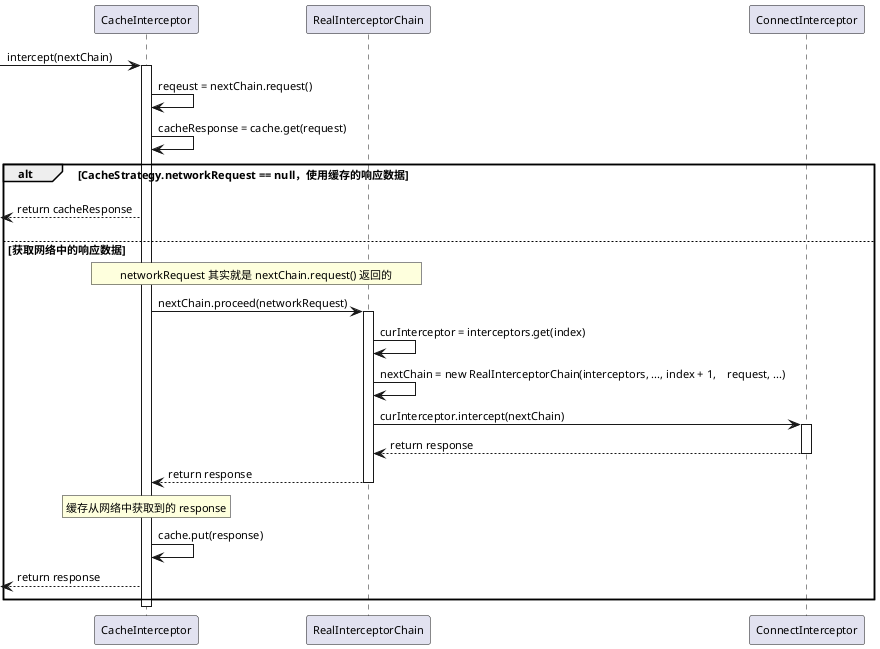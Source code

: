 /' 
```sequence
participant CI as CacheInterceptor
participant RIC as RealInterceptorChain
participant ConI as ConnectInterceptor

CI ->> CI : intercept(nextChain)
activate CI
    CI ->> CI : reqeust = nextChain.request()
    CI ->> CI : cacheResponse = cache.get(request)
    alt CacheStrategy.networkRequest == null，使用缓存的响应数据
        CI ->> CI : return cacheResponse
    else 获取网络中的响应数据
        Note over CI,RIC : networkRequest 其实就是 nextChain.request() 返回的
        CI ->> RIC : nextChain.proceed(networkRequest)  
        activate RIC
            RIC ->> RIC : curInterceptor = interceptors.get(index)
            RIC ->> RIC : nextChain = new RealInterceptorChain(interceptors, ..., index + 1,    request, ...)
            RIC ->> ConI : curInterceptor.intercept(nextChain)
            ConI -->> RIC : return response
        deactivate RIC
        RIC -->> CI : return response
        Note over CI : 缓存从网络中获取到的 response
        CI ->> CI : cache.put(response)
        CI ->> CI : return response
    end
deactivate CI
```
'/

@startuml
skinparam DefaultFontSize 11
participant   CacheInterceptor as CI
participant   RealInterceptorChain as RIC
participant   ConnectInterceptor as ConI

[-> CI : intercept(nextChain)
activate CI
    CI -> CI : reqeust = nextChain.request()
    CI -> CI : cacheResponse = cache.get(request)
    
    alt CacheStrategy.networkRequest == null，使用缓存的响应数据
    ||15||
        [<-- CI : return cacheResponse
    ||15||
    else 获取网络中的响应数据
        rnote over CI,RIC : networkRequest 其实就是 nextChain.request() 返回的
        CI -> RIC : nextChain.proceed(networkRequest)  
        activate RIC
            RIC -> RIC : curInterceptor = interceptors.get(index)
            RIC -> RIC : nextChain = new RealInterceptorChain(interceptors, ..., index + 1,    request, ...)
            RIC -> ConI ++ : curInterceptor.intercept(nextChain)
            ConI --> RIC -- : return response
            RIC --> CI : return response
        deactivate RIC
        rnote over CI : 缓存从网络中获取到的 response
        CI -> CI : cache.put(response)
        [<-- CI : return response
        ||5||
    end
deactivate CI
@enduml